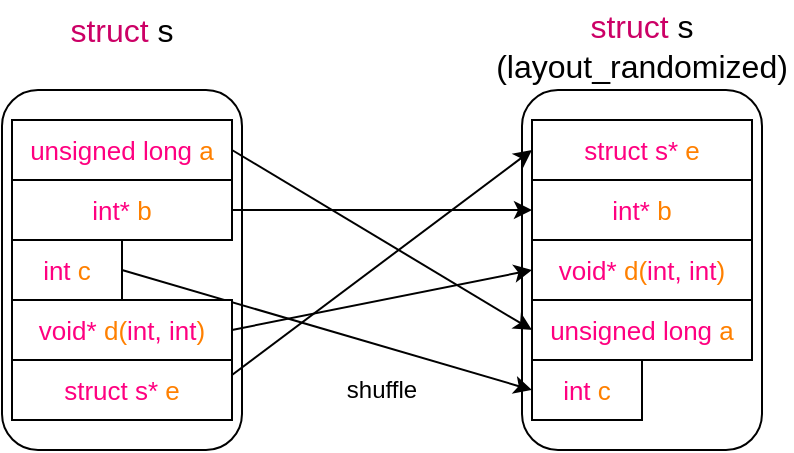 <mxfile>
    <diagram id="u-2dbqVmRGnyK0qHf5yc" name="Page-1">
        <mxGraphModel dx="1108" dy="569" grid="1" gridSize="10" guides="1" tooltips="1" connect="1" arrows="1" fold="1" page="1" pageScale="1" pageWidth="827" pageHeight="1169" math="0" shadow="0">
            <root>
                <mxCell id="0"/>
                <mxCell id="1" parent="0"/>
                <mxCell id="10" value="" style="rounded=1;whiteSpace=wrap;html=1;" parent="1" vertex="1">
                    <mxGeometry x="340" y="65" width="120" height="180" as="geometry"/>
                </mxCell>
                <mxCell id="3" value="" style="rounded=1;whiteSpace=wrap;html=1;" parent="1" vertex="1">
                    <mxGeometry x="80" y="65" width="120" height="180" as="geometry"/>
                </mxCell>
                <mxCell id="17" style="html=1;exitX=1;exitY=0.5;exitDx=0;exitDy=0;entryX=0;entryY=0.5;entryDx=0;entryDy=0;fontSize=13;fontColor=#FF8000;" parent="1" source="4" target="14" edge="1">
                    <mxGeometry relative="1" as="geometry"/>
                </mxCell>
                <mxCell id="4" value="&lt;font style=&quot;font-size: 13px&quot;&gt;&lt;font color=&quot;#ff0080&quot; style=&quot;font-size: 13px&quot;&gt;unsigned long&lt;/font&gt; &lt;font color=&quot;#ff8000&quot; style=&quot;font-size: 13px&quot;&gt;a&lt;/font&gt;&lt;/font&gt;" style="rounded=0;whiteSpace=wrap;html=1;" parent="1" vertex="1">
                    <mxGeometry x="85" y="80" width="110" height="30" as="geometry"/>
                </mxCell>
                <mxCell id="19" style="html=1;exitX=1;exitY=0.5;exitDx=0;exitDy=0;entryX=0;entryY=0.5;entryDx=0;entryDy=0;fontSize=13;fontColor=#FF8000;" parent="1" source="5" target="12" edge="1">
                    <mxGeometry relative="1" as="geometry"/>
                </mxCell>
                <mxCell id="5" value="&lt;span style=&quot;font-size: 13px&quot;&gt;&lt;font color=&quot;#ff0080&quot;&gt;int*&lt;/font&gt;&amp;nbsp;&lt;font color=&quot;#ff8000&quot;&gt;b&lt;/font&gt;&lt;/span&gt;" style="rounded=0;whiteSpace=wrap;html=1;" parent="1" vertex="1">
                    <mxGeometry x="85" y="110" width="110" height="30" as="geometry"/>
                </mxCell>
                <mxCell id="20" style="html=1;exitX=1;exitY=0.5;exitDx=0;exitDy=0;entryX=0;entryY=0.5;entryDx=0;entryDy=0;fontSize=13;fontColor=#FF8000;" parent="1" source="6" target="15" edge="1">
                    <mxGeometry relative="1" as="geometry"/>
                </mxCell>
                <mxCell id="6" value="&lt;span style=&quot;font-size: 13px&quot;&gt;&lt;font color=&quot;#ff0080&quot;&gt;int&lt;/font&gt;&amp;nbsp;&lt;font color=&quot;#ff8000&quot;&gt;c&lt;/font&gt;&lt;/span&gt;" style="rounded=0;whiteSpace=wrap;html=1;" parent="1" vertex="1">
                    <mxGeometry x="85" y="140" width="55" height="30" as="geometry"/>
                </mxCell>
                <mxCell id="21" style="html=1;exitX=1;exitY=0.5;exitDx=0;exitDy=0;entryX=0;entryY=0.5;entryDx=0;entryDy=0;fontSize=13;fontColor=#FF8000;" parent="1" source="7" target="13" edge="1">
                    <mxGeometry relative="1" as="geometry"/>
                </mxCell>
                <mxCell id="7" value="&lt;font color=&quot;#ff0080&quot; style=&quot;font-size: 13px&quot;&gt;void*&lt;/font&gt;&lt;span style=&quot;font-size: 13px&quot;&gt;&amp;nbsp;&lt;font color=&quot;#ff8000&quot;&gt;d(&lt;/font&gt;&lt;/span&gt;&lt;span style=&quot;color: rgb(255 , 0 , 128) ; font-size: 13px&quot;&gt;int, int&lt;/span&gt;&lt;span style=&quot;font-size: 13px&quot;&gt;&lt;font color=&quot;#ff8000&quot;&gt;)&lt;/font&gt;&lt;/span&gt;" style="rounded=0;whiteSpace=wrap;html=1;" parent="1" vertex="1">
                    <mxGeometry x="85" y="170" width="110" height="30" as="geometry"/>
                </mxCell>
                <mxCell id="22" style="html=1;exitX=1;exitY=0.25;exitDx=0;exitDy=0;entryX=0;entryY=0.5;entryDx=0;entryDy=0;fontSize=13;fontColor=#FF8000;" parent="1" source="8" target="11" edge="1">
                    <mxGeometry relative="1" as="geometry"/>
                </mxCell>
                <mxCell id="8" value="&lt;span style=&quot;font-size: 13px&quot;&gt;&lt;font color=&quot;#ff0080&quot;&gt;struct s*&lt;/font&gt;&amp;nbsp;&lt;font color=&quot;#ff8000&quot;&gt;e&lt;/font&gt;&lt;/span&gt;" style="rounded=0;whiteSpace=wrap;html=1;" parent="1" vertex="1">
                    <mxGeometry x="85" y="200" width="110" height="30" as="geometry"/>
                </mxCell>
                <mxCell id="9" value="&lt;font style=&quot;font-size: 16px&quot;&gt;&lt;font color=&quot;#cc0066&quot;&gt;struct&lt;/font&gt; s&lt;/font&gt;" style="text;html=1;strokeColor=none;fillColor=none;align=center;verticalAlign=middle;whiteSpace=wrap;rounded=0;" parent="1" vertex="1">
                    <mxGeometry x="110" y="20" width="60" height="30" as="geometry"/>
                </mxCell>
                <mxCell id="11" value="&lt;font style=&quot;font-size: 13px&quot;&gt;&lt;font color=&quot;#ff0080&quot;&gt;struct s*&lt;/font&gt;&amp;nbsp;&lt;font color=&quot;#ff8000&quot;&gt;e&lt;/font&gt;&lt;/font&gt;" style="rounded=0;whiteSpace=wrap;html=1;" parent="1" vertex="1">
                    <mxGeometry x="345" y="80" width="110" height="30" as="geometry"/>
                </mxCell>
                <mxCell id="12" value="&lt;font color=&quot;#ff0080&quot; style=&quot;font-size: 13px&quot;&gt;int*&lt;/font&gt;&lt;span style=&quot;font-size: 13px&quot;&gt;&amp;nbsp;&lt;font color=&quot;#ff8000&quot;&gt;b&lt;/font&gt;&lt;/span&gt;" style="rounded=0;whiteSpace=wrap;html=1;" parent="1" vertex="1">
                    <mxGeometry x="345" y="110" width="110" height="30" as="geometry"/>
                </mxCell>
                <mxCell id="13" value="&lt;font color=&quot;#ff0080&quot; style=&quot;font-size: 13px&quot;&gt;void*&lt;/font&gt;&lt;span style=&quot;font-size: 13px&quot;&gt;&amp;nbsp;&lt;font color=&quot;#ff8000&quot;&gt;d(&lt;/font&gt;&lt;/span&gt;&lt;span style=&quot;color: rgb(255 , 0 , 128) ; font-size: 13px&quot;&gt;int, int&lt;/span&gt;&lt;span style=&quot;font-size: 13px&quot;&gt;&lt;font color=&quot;#ff8000&quot;&gt;)&lt;/font&gt;&lt;/span&gt;" style="rounded=0;whiteSpace=wrap;html=1;" parent="1" vertex="1">
                    <mxGeometry x="345" y="140" width="110" height="30" as="geometry"/>
                </mxCell>
                <mxCell id="14" value="&lt;font color=&quot;#ff0080&quot; style=&quot;font-size: 13px&quot;&gt;unsigned long&lt;/font&gt;&lt;span style=&quot;font-size: 13px&quot;&gt;&amp;nbsp;&lt;font color=&quot;#ff8000&quot;&gt;a&lt;/font&gt;&lt;/span&gt;" style="rounded=0;whiteSpace=wrap;html=1;" parent="1" vertex="1">
                    <mxGeometry x="345" y="170" width="110" height="30" as="geometry"/>
                </mxCell>
                <mxCell id="15" value="&lt;span style=&quot;font-size: 13px&quot;&gt;&lt;font color=&quot;#ff0080&quot;&gt;int&lt;/font&gt;&amp;nbsp;&lt;font color=&quot;#ff8000&quot;&gt;c&lt;/font&gt;&lt;/span&gt;" style="rounded=0;whiteSpace=wrap;html=1;" parent="1" vertex="1">
                    <mxGeometry x="345" y="200" width="55" height="30" as="geometry"/>
                </mxCell>
                <mxCell id="16" value="&lt;font style=&quot;font-size: 16px&quot;&gt;&lt;font color=&quot;#cc0066&quot;&gt;struct&lt;/font&gt; s (layout_randomized)&lt;/font&gt;" style="text;html=1;strokeColor=none;fillColor=none;align=center;verticalAlign=middle;whiteSpace=wrap;rounded=0;" parent="1" vertex="1">
                    <mxGeometry x="325" y="35" width="150" height="15" as="geometry"/>
                </mxCell>
                <mxCell id="23" value="shuffle" style="text;html=1;strokeColor=none;fillColor=none;align=center;verticalAlign=middle;whiteSpace=wrap;rounded=0;" vertex="1" parent="1">
                    <mxGeometry x="240" y="200" width="60" height="30" as="geometry"/>
                </mxCell>
            </root>
        </mxGraphModel>
    </diagram>
</mxfile>